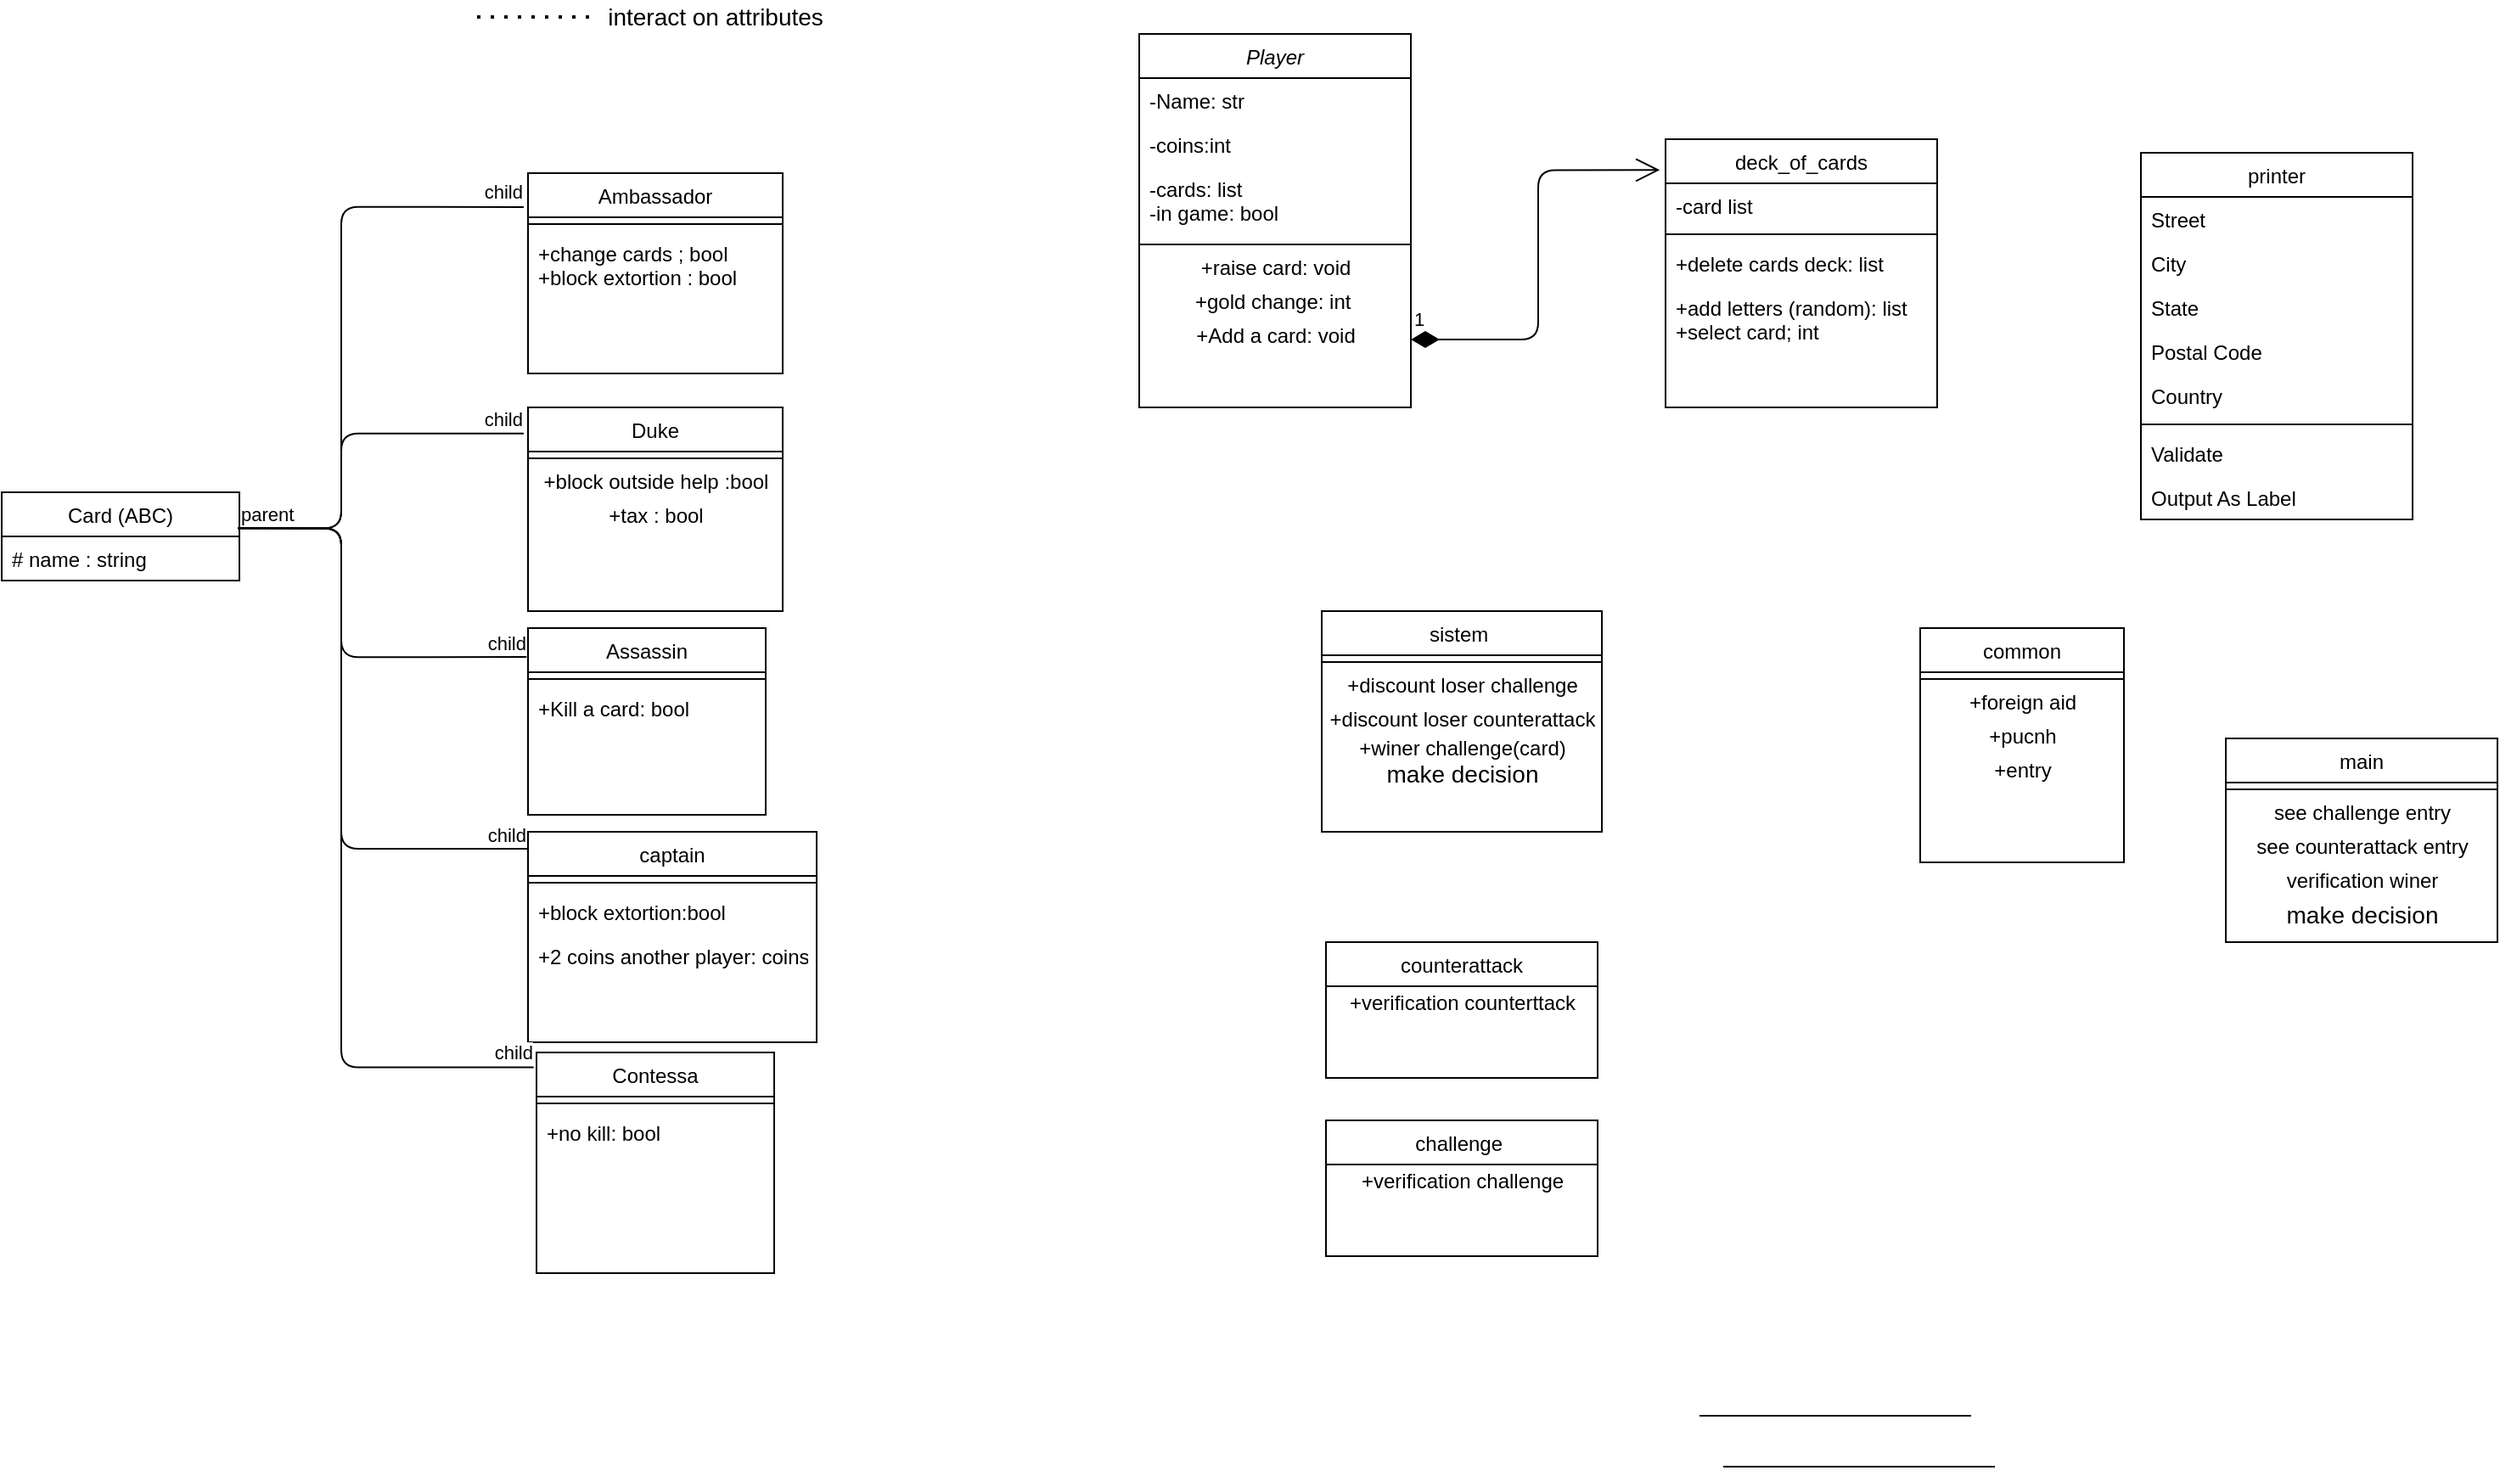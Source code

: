 <mxfile version="14.5.10" type="device"><diagram id="C5RBs43oDa-KdzZeNtuy" name="Page-1"><mxGraphModel dx="2478" dy="949" grid="1" gridSize="10" guides="1" tooltips="1" connect="1" arrows="1" fold="1" page="1" pageScale="1" pageWidth="827" pageHeight="1169" math="0" shadow="0"><root><mxCell id="WIyWlLk6GJQsqaUBKTNV-0"/><mxCell id="WIyWlLk6GJQsqaUBKTNV-1" parent="WIyWlLk6GJQsqaUBKTNV-0"/><mxCell id="zkfFHV4jXpPFQw0GAbJ--0" value="Player" style="swimlane;fontStyle=2;align=center;verticalAlign=top;childLayout=stackLayout;horizontal=1;startSize=26;horizontalStack=0;resizeParent=1;resizeLast=0;collapsible=1;marginBottom=0;rounded=0;shadow=0;strokeWidth=1;" parent="WIyWlLk6GJQsqaUBKTNV-1" vertex="1"><mxGeometry x="-10" y="50" width="160" height="220" as="geometry"><mxRectangle x="230" y="140" width="160" height="26" as="alternateBounds"/></mxGeometry></mxCell><mxCell id="zkfFHV4jXpPFQw0GAbJ--1" value="-Name: str" style="text;align=left;verticalAlign=top;spacingLeft=4;spacingRight=4;overflow=hidden;rotatable=0;points=[[0,0.5],[1,0.5]];portConstraint=eastwest;" parent="zkfFHV4jXpPFQw0GAbJ--0" vertex="1"><mxGeometry y="26" width="160" height="26" as="geometry"/></mxCell><mxCell id="zkfFHV4jXpPFQw0GAbJ--2" value="-coins:int " style="text;align=left;verticalAlign=top;spacingLeft=4;spacingRight=4;overflow=hidden;rotatable=0;points=[[0,0.5],[1,0.5]];portConstraint=eastwest;rounded=0;shadow=0;html=0;" parent="zkfFHV4jXpPFQw0GAbJ--0" vertex="1"><mxGeometry y="52" width="160" height="26" as="geometry"/></mxCell><mxCell id="zkfFHV4jXpPFQw0GAbJ--3" value="-cards: list&#10;-in game: bool  " style="text;align=left;verticalAlign=top;spacingLeft=4;spacingRight=4;overflow=hidden;rotatable=0;points=[[0,0.5],[1,0.5]];portConstraint=eastwest;rounded=0;shadow=0;html=0;" parent="zkfFHV4jXpPFQw0GAbJ--0" vertex="1"><mxGeometry y="78" width="160" height="42" as="geometry"/></mxCell><mxCell id="zkfFHV4jXpPFQw0GAbJ--4" value="" style="line;html=1;strokeWidth=1;align=left;verticalAlign=middle;spacingTop=-1;spacingLeft=3;spacingRight=3;rotatable=0;labelPosition=right;points=[];portConstraint=eastwest;" parent="zkfFHV4jXpPFQw0GAbJ--0" vertex="1"><mxGeometry y="120" width="160" height="8" as="geometry"/></mxCell><mxCell id="DHhn664vU1ZmPAHcnY8V-55" value="+raise card: void" style="text;html=1;align=center;verticalAlign=middle;resizable=0;points=[];autosize=1;strokeColor=none;" parent="zkfFHV4jXpPFQw0GAbJ--0" vertex="1"><mxGeometry y="128" width="160" height="20" as="geometry"/></mxCell><mxCell id="DHhn664vU1ZmPAHcnY8V-76" value="+gold change: int&amp;nbsp;" style="text;html=1;align=center;verticalAlign=middle;resizable=0;points=[];autosize=1;strokeColor=none;" parent="zkfFHV4jXpPFQw0GAbJ--0" vertex="1"><mxGeometry y="148" width="160" height="20" as="geometry"/></mxCell><mxCell id="qyWshp1NtrnviAnrthgy-28" value="+Add a card: void" style="text;html=1;align=center;verticalAlign=middle;resizable=0;points=[];autosize=1;strokeColor=none;" parent="zkfFHV4jXpPFQw0GAbJ--0" vertex="1"><mxGeometry y="168" width="160" height="20" as="geometry"/></mxCell><mxCell id="zkfFHV4jXpPFQw0GAbJ--17" value="printer" style="swimlane;fontStyle=0;align=center;verticalAlign=top;childLayout=stackLayout;horizontal=1;startSize=26;horizontalStack=0;resizeParent=1;resizeLast=0;collapsible=1;marginBottom=0;rounded=0;shadow=0;strokeWidth=1;" parent="WIyWlLk6GJQsqaUBKTNV-1" vertex="1"><mxGeometry x="580" y="120" width="160" height="216" as="geometry"><mxRectangle x="550" y="140" width="160" height="26" as="alternateBounds"/></mxGeometry></mxCell><mxCell id="zkfFHV4jXpPFQw0GAbJ--18" value="Street" style="text;align=left;verticalAlign=top;spacingLeft=4;spacingRight=4;overflow=hidden;rotatable=0;points=[[0,0.5],[1,0.5]];portConstraint=eastwest;" parent="zkfFHV4jXpPFQw0GAbJ--17" vertex="1"><mxGeometry y="26" width="160" height="26" as="geometry"/></mxCell><mxCell id="zkfFHV4jXpPFQw0GAbJ--19" value="City" style="text;align=left;verticalAlign=top;spacingLeft=4;spacingRight=4;overflow=hidden;rotatable=0;points=[[0,0.5],[1,0.5]];portConstraint=eastwest;rounded=0;shadow=0;html=0;" parent="zkfFHV4jXpPFQw0GAbJ--17" vertex="1"><mxGeometry y="52" width="160" height="26" as="geometry"/></mxCell><mxCell id="zkfFHV4jXpPFQw0GAbJ--20" value="State" style="text;align=left;verticalAlign=top;spacingLeft=4;spacingRight=4;overflow=hidden;rotatable=0;points=[[0,0.5],[1,0.5]];portConstraint=eastwest;rounded=0;shadow=0;html=0;" parent="zkfFHV4jXpPFQw0GAbJ--17" vertex="1"><mxGeometry y="78" width="160" height="26" as="geometry"/></mxCell><mxCell id="zkfFHV4jXpPFQw0GAbJ--21" value="Postal Code" style="text;align=left;verticalAlign=top;spacingLeft=4;spacingRight=4;overflow=hidden;rotatable=0;points=[[0,0.5],[1,0.5]];portConstraint=eastwest;rounded=0;shadow=0;html=0;" parent="zkfFHV4jXpPFQw0GAbJ--17" vertex="1"><mxGeometry y="104" width="160" height="26" as="geometry"/></mxCell><mxCell id="zkfFHV4jXpPFQw0GAbJ--22" value="Country" style="text;align=left;verticalAlign=top;spacingLeft=4;spacingRight=4;overflow=hidden;rotatable=0;points=[[0,0.5],[1,0.5]];portConstraint=eastwest;rounded=0;shadow=0;html=0;" parent="zkfFHV4jXpPFQw0GAbJ--17" vertex="1"><mxGeometry y="130" width="160" height="26" as="geometry"/></mxCell><mxCell id="zkfFHV4jXpPFQw0GAbJ--23" value="" style="line;html=1;strokeWidth=1;align=left;verticalAlign=middle;spacingTop=-1;spacingLeft=3;spacingRight=3;rotatable=0;labelPosition=right;points=[];portConstraint=eastwest;" parent="zkfFHV4jXpPFQw0GAbJ--17" vertex="1"><mxGeometry y="156" width="160" height="8" as="geometry"/></mxCell><mxCell id="zkfFHV4jXpPFQw0GAbJ--24" value="Validate" style="text;align=left;verticalAlign=top;spacingLeft=4;spacingRight=4;overflow=hidden;rotatable=0;points=[[0,0.5],[1,0.5]];portConstraint=eastwest;" parent="zkfFHV4jXpPFQw0GAbJ--17" vertex="1"><mxGeometry y="164" width="160" height="26" as="geometry"/></mxCell><mxCell id="zkfFHV4jXpPFQw0GAbJ--25" value="Output As Label" style="text;align=left;verticalAlign=top;spacingLeft=4;spacingRight=4;overflow=hidden;rotatable=0;points=[[0,0.5],[1,0.5]];portConstraint=eastwest;" parent="zkfFHV4jXpPFQw0GAbJ--17" vertex="1"><mxGeometry y="190" width="160" height="26" as="geometry"/></mxCell><mxCell id="DHhn664vU1ZmPAHcnY8V-4" value="Assassin" style="swimlane;fontStyle=0;align=center;verticalAlign=top;childLayout=stackLayout;horizontal=1;startSize=26;horizontalStack=0;resizeParent=1;resizeLast=0;collapsible=1;marginBottom=0;rounded=0;shadow=0;strokeWidth=1;" parent="WIyWlLk6GJQsqaUBKTNV-1" vertex="1"><mxGeometry x="-370" y="400" width="140" height="110" as="geometry"><mxRectangle x="130" y="380" width="160" height="26" as="alternateBounds"/></mxGeometry></mxCell><mxCell id="DHhn664vU1ZmPAHcnY8V-7" value="" style="line;html=1;strokeWidth=1;align=left;verticalAlign=middle;spacingTop=-1;spacingLeft=3;spacingRight=3;rotatable=0;labelPosition=right;points=[];portConstraint=eastwest;" parent="DHhn664vU1ZmPAHcnY8V-4" vertex="1"><mxGeometry y="26" width="140" height="8" as="geometry"/></mxCell><mxCell id="DHhn664vU1ZmPAHcnY8V-8" value="+Kill a card: bool" style="text;align=left;verticalAlign=top;spacingLeft=4;spacingRight=4;overflow=hidden;rotatable=0;points=[[0,0.5],[1,0.5]];portConstraint=eastwest;fontStyle=0" parent="DHhn664vU1ZmPAHcnY8V-4" vertex="1"><mxGeometry y="34" width="140" height="26" as="geometry"/></mxCell><mxCell id="DHhn664vU1ZmPAHcnY8V-10" value="Ambassador" style="swimlane;fontStyle=0;align=center;verticalAlign=top;childLayout=stackLayout;horizontal=1;startSize=26;horizontalStack=0;resizeParent=1;resizeLast=0;collapsible=1;marginBottom=0;rounded=0;shadow=0;strokeWidth=1;" parent="WIyWlLk6GJQsqaUBKTNV-1" vertex="1"><mxGeometry x="-370" y="132" width="150" height="118" as="geometry"><mxRectangle x="130" y="380" width="160" height="26" as="alternateBounds"/></mxGeometry></mxCell><mxCell id="DHhn664vU1ZmPAHcnY8V-13" value="" style="line;html=1;strokeWidth=1;align=left;verticalAlign=middle;spacingTop=-1;spacingLeft=3;spacingRight=3;rotatable=0;labelPosition=right;points=[];portConstraint=eastwest;" parent="DHhn664vU1ZmPAHcnY8V-10" vertex="1"><mxGeometry y="26" width="150" height="8" as="geometry"/></mxCell><mxCell id="DHhn664vU1ZmPAHcnY8V-14" value="+change cards ; bool&#10;+block extortion : bool" style="text;align=left;verticalAlign=top;spacingLeft=4;spacingRight=4;overflow=hidden;rotatable=0;points=[[0,0.5],[1,0.5]];portConstraint=eastwest;fontStyle=0" parent="DHhn664vU1ZmPAHcnY8V-10" vertex="1"><mxGeometry y="34" width="150" height="46" as="geometry"/></mxCell><mxCell id="DHhn664vU1ZmPAHcnY8V-16" value="captain" style="swimlane;fontStyle=0;align=center;verticalAlign=top;childLayout=stackLayout;horizontal=1;startSize=26;horizontalStack=0;resizeParent=1;resizeLast=0;collapsible=1;marginBottom=0;rounded=0;shadow=0;strokeWidth=1;" parent="WIyWlLk6GJQsqaUBKTNV-1" vertex="1"><mxGeometry x="-370" y="520" width="170" height="124" as="geometry"><mxRectangle x="130" y="380" width="160" height="26" as="alternateBounds"/></mxGeometry></mxCell><mxCell id="DHhn664vU1ZmPAHcnY8V-19" value="" style="line;html=1;strokeWidth=1;align=left;verticalAlign=middle;spacingTop=-1;spacingLeft=3;spacingRight=3;rotatable=0;labelPosition=right;points=[];portConstraint=eastwest;" parent="DHhn664vU1ZmPAHcnY8V-16" vertex="1"><mxGeometry y="26" width="170" height="8" as="geometry"/></mxCell><mxCell id="DHhn664vU1ZmPAHcnY8V-20" value="+block extortion:bool" style="text;align=left;verticalAlign=top;spacingLeft=4;spacingRight=4;overflow=hidden;rotatable=0;points=[[0,0.5],[1,0.5]];portConstraint=eastwest;fontStyle=0" parent="DHhn664vU1ZmPAHcnY8V-16" vertex="1"><mxGeometry y="34" width="170" height="26" as="geometry"/></mxCell><mxCell id="DHhn664vU1ZmPAHcnY8V-21" value="+2 coins another player: coins" style="text;align=left;verticalAlign=top;spacingLeft=4;spacingRight=4;overflow=hidden;rotatable=0;points=[[0,0.5],[1,0.5]];portConstraint=eastwest;" parent="DHhn664vU1ZmPAHcnY8V-16" vertex="1"><mxGeometry y="60" width="170" height="26" as="geometry"/></mxCell><mxCell id="DHhn664vU1ZmPAHcnY8V-22" value="Contessa" style="swimlane;fontStyle=0;align=center;verticalAlign=top;childLayout=stackLayout;horizontal=1;startSize=26;horizontalStack=0;resizeParent=1;resizeLast=0;collapsible=1;marginBottom=0;rounded=0;shadow=0;strokeWidth=1;" parent="WIyWlLk6GJQsqaUBKTNV-1" vertex="1"><mxGeometry x="-365" y="650" width="140" height="130" as="geometry"><mxRectangle x="130" y="380" width="160" height="26" as="alternateBounds"/></mxGeometry></mxCell><mxCell id="DHhn664vU1ZmPAHcnY8V-25" value="" style="line;html=1;strokeWidth=1;align=left;verticalAlign=middle;spacingTop=-1;spacingLeft=3;spacingRight=3;rotatable=0;labelPosition=right;points=[];portConstraint=eastwest;" parent="DHhn664vU1ZmPAHcnY8V-22" vertex="1"><mxGeometry y="26" width="140" height="8" as="geometry"/></mxCell><mxCell id="DHhn664vU1ZmPAHcnY8V-26" value="+no kill: bool" style="text;align=left;verticalAlign=top;spacingLeft=4;spacingRight=4;overflow=hidden;rotatable=0;points=[[0,0.5],[1,0.5]];portConstraint=eastwest;fontStyle=0" parent="DHhn664vU1ZmPAHcnY8V-22" vertex="1"><mxGeometry y="34" width="140" height="26" as="geometry"/></mxCell><mxCell id="DHhn664vU1ZmPAHcnY8V-28" value="Duke" style="swimlane;fontStyle=0;align=center;verticalAlign=top;childLayout=stackLayout;horizontal=1;startSize=26;horizontalStack=0;resizeParent=1;resizeLast=0;collapsible=1;marginBottom=0;rounded=0;shadow=0;strokeWidth=1;" parent="WIyWlLk6GJQsqaUBKTNV-1" vertex="1"><mxGeometry x="-370" y="270" width="150" height="120" as="geometry"><mxRectangle x="130" y="380" width="160" height="26" as="alternateBounds"/></mxGeometry></mxCell><mxCell id="DHhn664vU1ZmPAHcnY8V-31" value="" style="line;html=1;strokeWidth=1;align=left;verticalAlign=middle;spacingTop=-1;spacingLeft=3;spacingRight=3;rotatable=0;labelPosition=right;points=[];portConstraint=eastwest;" parent="DHhn664vU1ZmPAHcnY8V-28" vertex="1"><mxGeometry y="26" width="150" height="8" as="geometry"/></mxCell><mxCell id="DHhn664vU1ZmPAHcnY8V-78" value="&lt;span style=&quot;text-align: left&quot;&gt;+block outside help :bool&lt;/span&gt;" style="text;html=1;align=center;verticalAlign=middle;resizable=0;points=[];autosize=1;strokeColor=none;" parent="DHhn664vU1ZmPAHcnY8V-28" vertex="1"><mxGeometry y="34" width="150" height="20" as="geometry"/></mxCell><mxCell id="DHhn664vU1ZmPAHcnY8V-79" value="+tax : bool" style="text;html=1;align=center;verticalAlign=middle;resizable=0;points=[];autosize=1;strokeColor=none;" parent="DHhn664vU1ZmPAHcnY8V-28" vertex="1"><mxGeometry y="54" width="150" height="20" as="geometry"/></mxCell><mxCell id="DHhn664vU1ZmPAHcnY8V-34" value="common" style="swimlane;fontStyle=0;align=center;verticalAlign=top;childLayout=stackLayout;horizontal=1;startSize=26;horizontalStack=0;resizeParent=1;resizeLast=0;collapsible=1;marginBottom=0;rounded=0;shadow=0;strokeWidth=1;" parent="WIyWlLk6GJQsqaUBKTNV-1" vertex="1"><mxGeometry x="450" y="400" width="120" height="138" as="geometry"><mxRectangle x="130" y="380" width="160" height="26" as="alternateBounds"/></mxGeometry></mxCell><mxCell id="DHhn664vU1ZmPAHcnY8V-37" value="" style="line;html=1;strokeWidth=1;align=left;verticalAlign=middle;spacingTop=-1;spacingLeft=3;spacingRight=3;rotatable=0;labelPosition=right;points=[];portConstraint=eastwest;" parent="DHhn664vU1ZmPAHcnY8V-34" vertex="1"><mxGeometry y="26" width="120" height="8" as="geometry"/></mxCell><mxCell id="DHhn664vU1ZmPAHcnY8V-49" value="+foreign aid" style="text;html=1;align=center;verticalAlign=middle;resizable=0;points=[];autosize=1;strokeColor=none;" parent="DHhn664vU1ZmPAHcnY8V-34" vertex="1"><mxGeometry y="34" width="120" height="20" as="geometry"/></mxCell><mxCell id="DHhn664vU1ZmPAHcnY8V-48" value="+pucnh" style="text;html=1;align=center;verticalAlign=middle;resizable=0;points=[];autosize=1;strokeColor=none;" parent="DHhn664vU1ZmPAHcnY8V-34" vertex="1"><mxGeometry y="54" width="120" height="20" as="geometry"/></mxCell><mxCell id="DHhn664vU1ZmPAHcnY8V-52" value="+entry" style="text;html=1;align=center;verticalAlign=middle;resizable=0;points=[];autosize=1;strokeColor=none;" parent="DHhn664vU1ZmPAHcnY8V-34" vertex="1"><mxGeometry y="74" width="120" height="20" as="geometry"/></mxCell><mxCell id="DHhn664vU1ZmPAHcnY8V-42" value="deck_of_cards" style="swimlane;fontStyle=0;align=center;verticalAlign=top;childLayout=stackLayout;horizontal=1;startSize=26;horizontalStack=0;resizeParent=1;resizeLast=0;collapsible=1;marginBottom=0;rounded=0;shadow=0;strokeWidth=1;" parent="WIyWlLk6GJQsqaUBKTNV-1" vertex="1"><mxGeometry x="300" y="112" width="160" height="158" as="geometry"><mxRectangle x="130" y="380" width="160" height="26" as="alternateBounds"/></mxGeometry></mxCell><mxCell id="DHhn664vU1ZmPAHcnY8V-43" value="-card list" style="text;align=left;verticalAlign=top;spacingLeft=4;spacingRight=4;overflow=hidden;rotatable=0;points=[[0,0.5],[1,0.5]];portConstraint=eastwest;" parent="DHhn664vU1ZmPAHcnY8V-42" vertex="1"><mxGeometry y="26" width="160" height="26" as="geometry"/></mxCell><mxCell id="DHhn664vU1ZmPAHcnY8V-45" value="" style="line;html=1;strokeWidth=1;align=left;verticalAlign=middle;spacingTop=-1;spacingLeft=3;spacingRight=3;rotatable=0;labelPosition=right;points=[];portConstraint=eastwest;" parent="DHhn664vU1ZmPAHcnY8V-42" vertex="1"><mxGeometry y="52" width="160" height="8" as="geometry"/></mxCell><mxCell id="DHhn664vU1ZmPAHcnY8V-46" value="+delete cards deck: list" style="text;align=left;verticalAlign=top;spacingLeft=4;spacingRight=4;overflow=hidden;rotatable=0;points=[[0,0.5],[1,0.5]];portConstraint=eastwest;fontStyle=0" parent="DHhn664vU1ZmPAHcnY8V-42" vertex="1"><mxGeometry y="60" width="160" height="26" as="geometry"/></mxCell><mxCell id="DHhn664vU1ZmPAHcnY8V-47" value="+add letters (random): list&#10;+select card; int " style="text;align=left;verticalAlign=top;spacingLeft=4;spacingRight=4;overflow=hidden;rotatable=0;points=[[0,0.5],[1,0.5]];portConstraint=eastwest;" parent="DHhn664vU1ZmPAHcnY8V-42" vertex="1"><mxGeometry y="86" width="160" height="34" as="geometry"/></mxCell><mxCell id="DHhn664vU1ZmPAHcnY8V-61" value="main" style="swimlane;fontStyle=0;align=center;verticalAlign=top;childLayout=stackLayout;horizontal=1;startSize=26;horizontalStack=0;resizeParent=1;resizeLast=0;collapsible=1;marginBottom=0;rounded=0;shadow=0;strokeWidth=1;" parent="WIyWlLk6GJQsqaUBKTNV-1" vertex="1"><mxGeometry x="630" y="465" width="160" height="120" as="geometry"><mxRectangle x="340" y="380" width="170" height="26" as="alternateBounds"/></mxGeometry></mxCell><mxCell id="DHhn664vU1ZmPAHcnY8V-63" value="" style="line;html=1;strokeWidth=1;align=left;verticalAlign=middle;spacingTop=-1;spacingLeft=3;spacingRight=3;rotatable=0;labelPosition=right;points=[];portConstraint=eastwest;" parent="DHhn664vU1ZmPAHcnY8V-61" vertex="1"><mxGeometry y="26" width="160" height="8" as="geometry"/></mxCell><mxCell id="qyWshp1NtrnviAnrthgy-1" value="see challenge entry" style="text;html=1;align=center;verticalAlign=middle;resizable=0;points=[];autosize=1;strokeColor=none;" parent="DHhn664vU1ZmPAHcnY8V-61" vertex="1"><mxGeometry y="34" width="160" height="20" as="geometry"/></mxCell><mxCell id="qyWshp1NtrnviAnrthgy-3" value="see counterattack entry" style="text;html=1;align=center;verticalAlign=middle;resizable=0;points=[];autosize=1;strokeColor=none;" parent="DHhn664vU1ZmPAHcnY8V-61" vertex="1"><mxGeometry y="54" width="160" height="20" as="geometry"/></mxCell><mxCell id="qyWshp1NtrnviAnrthgy-16" value="verification winer" style="text;html=1;align=center;verticalAlign=middle;resizable=0;points=[];autosize=1;strokeColor=none;" parent="DHhn664vU1ZmPAHcnY8V-61" vertex="1"><mxGeometry y="74" width="160" height="20" as="geometry"/></mxCell><mxCell id="qyWshp1NtrnviAnrthgy-39" value="make decision" style="text;html=1;align=center;verticalAlign=middle;resizable=0;points=[];autosize=1;strokeColor=none;fontSize=14;" parent="DHhn664vU1ZmPAHcnY8V-61" vertex="1"><mxGeometry y="94" width="160" height="20" as="geometry"/></mxCell><mxCell id="DHhn664vU1ZmPAHcnY8V-64" value="sistem " style="swimlane;fontStyle=0;align=center;verticalAlign=top;childLayout=stackLayout;horizontal=1;startSize=26;horizontalStack=0;resizeParent=1;resizeLast=0;collapsible=1;marginBottom=0;rounded=0;shadow=0;strokeWidth=1;" parent="WIyWlLk6GJQsqaUBKTNV-1" vertex="1"><mxGeometry x="97.5" y="390" width="165" height="130" as="geometry"><mxRectangle x="340" y="380" width="170" height="26" as="alternateBounds"/></mxGeometry></mxCell><mxCell id="DHhn664vU1ZmPAHcnY8V-66" value="" style="line;html=1;strokeWidth=1;align=left;verticalAlign=middle;spacingTop=-1;spacingLeft=3;spacingRight=3;rotatable=0;labelPosition=right;points=[];portConstraint=eastwest;" parent="DHhn664vU1ZmPAHcnY8V-64" vertex="1"><mxGeometry y="26" width="165" height="8" as="geometry"/></mxCell><mxCell id="qyWshp1NtrnviAnrthgy-22" value="+discount loser challenge" style="text;html=1;align=center;verticalAlign=middle;resizable=0;points=[];autosize=1;strokeColor=none;" parent="DHhn664vU1ZmPAHcnY8V-64" vertex="1"><mxGeometry y="34" width="165" height="20" as="geometry"/></mxCell><mxCell id="qyWshp1NtrnviAnrthgy-21" value="+discount loser counterattack" style="text;html=1;align=center;verticalAlign=middle;resizable=0;points=[];autosize=1;strokeColor=none;" parent="DHhn664vU1ZmPAHcnY8V-64" vertex="1"><mxGeometry y="54" width="165" height="20" as="geometry"/></mxCell><mxCell id="qyWshp1NtrnviAnrthgy-27" value="+winer challenge(card)&lt;br&gt;&lt;span style=&quot;font-size: 14px&quot;&gt;make decision&lt;/span&gt;" style="text;html=1;align=center;verticalAlign=middle;resizable=0;points=[];autosize=1;strokeColor=none;" parent="DHhn664vU1ZmPAHcnY8V-64" vertex="1"><mxGeometry y="74" width="165" height="30" as="geometry"/></mxCell><mxCell id="DHhn664vU1ZmPAHcnY8V-67" value="counterattack" style="swimlane;fontStyle=0;align=center;verticalAlign=top;childLayout=stackLayout;horizontal=1;startSize=26;horizontalStack=0;resizeParent=1;resizeLast=0;collapsible=1;marginBottom=0;rounded=0;shadow=0;strokeWidth=1;" parent="WIyWlLk6GJQsqaUBKTNV-1" vertex="1"><mxGeometry x="100" y="585" width="160" height="80" as="geometry"><mxRectangle x="340" y="380" width="170" height="26" as="alternateBounds"/></mxGeometry></mxCell><mxCell id="HgfOn5NiFOgCOV9IpUGR-1" value="+verification counterttack" style="text;html=1;align=center;verticalAlign=middle;resizable=0;points=[];autosize=1;strokeColor=none;" parent="DHhn664vU1ZmPAHcnY8V-67" vertex="1"><mxGeometry y="26" width="160" height="20" as="geometry"/></mxCell><mxCell id="DHhn664vU1ZmPAHcnY8V-70" value="challenge " style="swimlane;fontStyle=0;align=center;verticalAlign=top;childLayout=stackLayout;horizontal=1;startSize=26;horizontalStack=0;resizeParent=1;resizeLast=0;collapsible=1;marginBottom=0;rounded=0;shadow=0;strokeWidth=1;" parent="WIyWlLk6GJQsqaUBKTNV-1" vertex="1"><mxGeometry x="100" y="690" width="160" height="80" as="geometry"><mxRectangle x="340" y="380" width="170" height="26" as="alternateBounds"/></mxGeometry></mxCell><mxCell id="HgfOn5NiFOgCOV9IpUGR-3" value="+verification challenge" style="text;html=1;align=center;verticalAlign=middle;resizable=0;points=[];autosize=1;strokeColor=none;" parent="DHhn664vU1ZmPAHcnY8V-70" vertex="1"><mxGeometry y="26" width="160" height="20" as="geometry"/></mxCell><mxCell id="qyWshp1NtrnviAnrthgy-33" value="" style="endArrow=none;dashed=1;html=1;dashPattern=1 3;strokeWidth=2;" parent="WIyWlLk6GJQsqaUBKTNV-1" edge="1"><mxGeometry width="50" height="50" relative="1" as="geometry"><mxPoint x="-400" y="40" as="sourcePoint"/><mxPoint x="-330" y="40" as="targetPoint"/></mxGeometry></mxCell><mxCell id="qyWshp1NtrnviAnrthgy-34" value="interact on attributes" style="text;html=1;align=center;verticalAlign=middle;resizable=0;points=[];autosize=1;strokeColor=none;fontSize=14;" parent="WIyWlLk6GJQsqaUBKTNV-1" vertex="1"><mxGeometry x="-330" y="30" width="140" height="20" as="geometry"/></mxCell><mxCell id="Sr1ZbedSmIglWVK6Z1gC-0" value="Card (ABC)" style="swimlane;fontStyle=0;childLayout=stackLayout;horizontal=1;startSize=26;fillColor=none;horizontalStack=0;resizeParent=1;resizeParentMax=0;resizeLast=0;collapsible=1;marginBottom=0;" vertex="1" parent="WIyWlLk6GJQsqaUBKTNV-1"><mxGeometry x="-680" y="320" width="140" height="52" as="geometry"/></mxCell><mxCell id="Sr1ZbedSmIglWVK6Z1gC-1" value="# name : string" style="text;strokeColor=none;fillColor=none;align=left;verticalAlign=top;spacingLeft=4;spacingRight=4;overflow=hidden;rotatable=0;points=[[0,0.5],[1,0.5]];portConstraint=eastwest;" vertex="1" parent="Sr1ZbedSmIglWVK6Z1gC-0"><mxGeometry y="26" width="140" height="26" as="geometry"/></mxCell><mxCell id="Sr1ZbedSmIglWVK6Z1gC-44" value="" style="endArrow=none;html=1;edgeStyle=orthogonalEdgeStyle;exitX=0.994;exitY=0.407;exitDx=0;exitDy=0;exitPerimeter=0;entryX=-0.017;entryY=0.128;entryDx=0;entryDy=0;entryPerimeter=0;" edge="1" parent="WIyWlLk6GJQsqaUBKTNV-1" source="Sr1ZbedSmIglWVK6Z1gC-0" target="DHhn664vU1ZmPAHcnY8V-28"><mxGeometry relative="1" as="geometry"><mxPoint x="-390" y="370" as="sourcePoint"/><mxPoint x="-460" y="320" as="targetPoint"/><Array as="points"><mxPoint x="-480" y="341"/><mxPoint x="-480" y="285"/></Array></mxGeometry></mxCell><mxCell id="Sr1ZbedSmIglWVK6Z1gC-45" value="parent" style="edgeLabel;resizable=0;html=1;align=left;verticalAlign=bottom;" connectable="0" vertex="1" parent="Sr1ZbedSmIglWVK6Z1gC-44"><mxGeometry x="-1" relative="1" as="geometry"/></mxCell><mxCell id="Sr1ZbedSmIglWVK6Z1gC-46" value="child" style="edgeLabel;resizable=0;html=1;align=right;verticalAlign=bottom;" connectable="0" vertex="1" parent="Sr1ZbedSmIglWVK6Z1gC-44"><mxGeometry x="1" relative="1" as="geometry"/></mxCell><mxCell id="Sr1ZbedSmIglWVK6Z1gC-47" value="" style="endArrow=none;html=1;edgeStyle=orthogonalEdgeStyle;exitX=0.994;exitY=0.407;exitDx=0;exitDy=0;exitPerimeter=0;entryX=-0.017;entryY=0.169;entryDx=0;entryDy=0;entryPerimeter=0;" edge="1" parent="WIyWlLk6GJQsqaUBKTNV-1" source="Sr1ZbedSmIglWVK6Z1gC-0" target="DHhn664vU1ZmPAHcnY8V-10"><mxGeometry relative="1" as="geometry"><mxPoint x="-390" y="370" as="sourcePoint"/><mxPoint x="-480" y="341" as="targetPoint"/><Array as="points"><mxPoint x="-480" y="341"/><mxPoint x="-480" y="152"/></Array></mxGeometry></mxCell><mxCell id="Sr1ZbedSmIglWVK6Z1gC-48" value="parent" style="edgeLabel;resizable=0;html=1;align=left;verticalAlign=bottom;" connectable="0" vertex="1" parent="Sr1ZbedSmIglWVK6Z1gC-47"><mxGeometry x="-1" relative="1" as="geometry"/></mxCell><mxCell id="Sr1ZbedSmIglWVK6Z1gC-49" value="child" style="edgeLabel;resizable=0;html=1;align=right;verticalAlign=bottom;" connectable="0" vertex="1" parent="Sr1ZbedSmIglWVK6Z1gC-47"><mxGeometry x="1" relative="1" as="geometry"/></mxCell><mxCell id="Sr1ZbedSmIglWVK6Z1gC-53" value="" style="endArrow=none;html=1;edgeStyle=orthogonalEdgeStyle;exitX=0.994;exitY=0.407;exitDx=0;exitDy=0;exitPerimeter=0;" edge="1" parent="WIyWlLk6GJQsqaUBKTNV-1" source="Sr1ZbedSmIglWVK6Z1gC-0"><mxGeometry relative="1" as="geometry"><mxPoint x="-540.84" y="341.164" as="sourcePoint"/><mxPoint x="-370" y="530" as="targetPoint"/><Array as="points"><mxPoint x="-480" y="341"/><mxPoint x="-480" y="530"/><mxPoint x="-373" y="530"/></Array></mxGeometry></mxCell><mxCell id="Sr1ZbedSmIglWVK6Z1gC-54" value="parent" style="edgeLabel;resizable=0;html=1;align=left;verticalAlign=bottom;" connectable="0" vertex="1" parent="Sr1ZbedSmIglWVK6Z1gC-53"><mxGeometry x="-1" relative="1" as="geometry"/></mxCell><mxCell id="Sr1ZbedSmIglWVK6Z1gC-55" value="child" style="edgeLabel;resizable=0;html=1;align=right;verticalAlign=bottom;" connectable="0" vertex="1" parent="Sr1ZbedSmIglWVK6Z1gC-53"><mxGeometry x="1" relative="1" as="geometry"/></mxCell><mxCell id="Sr1ZbedSmIglWVK6Z1gC-56" value="" style="endArrow=none;html=1;edgeStyle=orthogonalEdgeStyle;exitX=0.994;exitY=0.407;exitDx=0;exitDy=0;exitPerimeter=0;entryX=-0.012;entryY=0.067;entryDx=0;entryDy=0;entryPerimeter=0;" edge="1" parent="WIyWlLk6GJQsqaUBKTNV-1" source="Sr1ZbedSmIglWVK6Z1gC-0" target="DHhn664vU1ZmPAHcnY8V-22"><mxGeometry relative="1" as="geometry"><mxPoint x="-540.84" y="341.164" as="sourcePoint"/><mxPoint x="-490" y="660" as="targetPoint"/><Array as="points"><mxPoint x="-480" y="341"/><mxPoint x="-480" y="659"/></Array></mxGeometry></mxCell><mxCell id="Sr1ZbedSmIglWVK6Z1gC-57" value="parent" style="edgeLabel;resizable=0;html=1;align=left;verticalAlign=bottom;" connectable="0" vertex="1" parent="Sr1ZbedSmIglWVK6Z1gC-56"><mxGeometry x="-1" relative="1" as="geometry"/></mxCell><mxCell id="Sr1ZbedSmIglWVK6Z1gC-58" value="child" style="edgeLabel;resizable=0;html=1;align=right;verticalAlign=bottom;" connectable="0" vertex="1" parent="Sr1ZbedSmIglWVK6Z1gC-56"><mxGeometry x="1" relative="1" as="geometry"/></mxCell><mxCell id="Sr1ZbedSmIglWVK6Z1gC-59" value="" style="endArrow=none;html=1;edgeStyle=orthogonalEdgeStyle;exitX=0.994;exitY=0.407;exitDx=0;exitDy=0;exitPerimeter=0;entryX=-0.006;entryY=0.155;entryDx=0;entryDy=0;entryPerimeter=0;" edge="1" parent="WIyWlLk6GJQsqaUBKTNV-1" source="Sr1ZbedSmIglWVK6Z1gC-0" target="DHhn664vU1ZmPAHcnY8V-4"><mxGeometry relative="1" as="geometry"><mxPoint x="-540.84" y="341.164" as="sourcePoint"/><mxPoint x="-450" y="450" as="targetPoint"/><Array as="points"><mxPoint x="-480" y="341"/><mxPoint x="-480" y="417"/></Array></mxGeometry></mxCell><mxCell id="Sr1ZbedSmIglWVK6Z1gC-60" value="parent" style="edgeLabel;resizable=0;html=1;align=left;verticalAlign=bottom;" connectable="0" vertex="1" parent="Sr1ZbedSmIglWVK6Z1gC-59"><mxGeometry x="-1" relative="1" as="geometry"/></mxCell><mxCell id="Sr1ZbedSmIglWVK6Z1gC-61" value="child" style="edgeLabel;resizable=0;html=1;align=right;verticalAlign=bottom;" connectable="0" vertex="1" parent="Sr1ZbedSmIglWVK6Z1gC-59"><mxGeometry x="1" relative="1" as="geometry"/></mxCell><mxCell id="_zhNrmmZCyxZv-S0Ss4K-0" value="1" style="endArrow=open;html=1;endSize=12;startArrow=diamondThin;startSize=14;startFill=1;edgeStyle=orthogonalEdgeStyle;align=left;verticalAlign=bottom;entryX=-0.021;entryY=0.115;entryDx=0;entryDy=0;entryPerimeter=0;exitX=1;exitY=0.6;exitDx=0;exitDy=0;exitPerimeter=0;" edge="1" parent="WIyWlLk6GJQsqaUBKTNV-1" source="qyWshp1NtrnviAnrthgy-28" target="DHhn664vU1ZmPAHcnY8V-42"><mxGeometry x="-1" y="3" relative="1" as="geometry"><mxPoint x="20" y="280" as="sourcePoint"/><mxPoint x="180" y="280" as="targetPoint"/></mxGeometry></mxCell><mxCell id="DHhn664vU1ZmPAHcnY8V-72" value="" style="line;html=1;strokeWidth=1;align=left;verticalAlign=middle;spacingTop=-1;spacingLeft=3;spacingRight=3;rotatable=0;labelPosition=right;points=[];portConstraint=eastwest;" parent="WIyWlLk6GJQsqaUBKTNV-1" vertex="1"><mxGeometry x="334" y="890" width="160" height="8" as="geometry"/></mxCell><mxCell id="DHhn664vU1ZmPAHcnY8V-69" value="" style="line;html=1;strokeWidth=1;align=left;verticalAlign=middle;spacingTop=-1;spacingLeft=3;spacingRight=3;rotatable=0;labelPosition=right;points=[];portConstraint=eastwest;" parent="WIyWlLk6GJQsqaUBKTNV-1" vertex="1"><mxGeometry x="320" y="860" width="160" height="8" as="geometry"/></mxCell></root></mxGraphModel></diagram></mxfile>